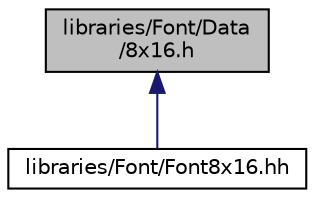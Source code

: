 digraph "libraries/Font/Data/8x16.h"
{
  edge [fontname="Helvetica",fontsize="10",labelfontname="Helvetica",labelfontsize="10"];
  node [fontname="Helvetica",fontsize="10",shape=record];
  Node1 [label="libraries/Font/Data\l/8x16.h",height=0.2,width=0.4,color="black", fillcolor="grey75", style="filled", fontcolor="black"];
  Node1 -> Node2 [dir="back",color="midnightblue",fontsize="10",style="solid",fontname="Helvetica"];
  Node2 [label="libraries/Font/Font8x16.hh",height=0.2,width=0.4,color="black", fillcolor="white", style="filled",URL="$d5/d8e/Font8x16_8hh.html"];
}
